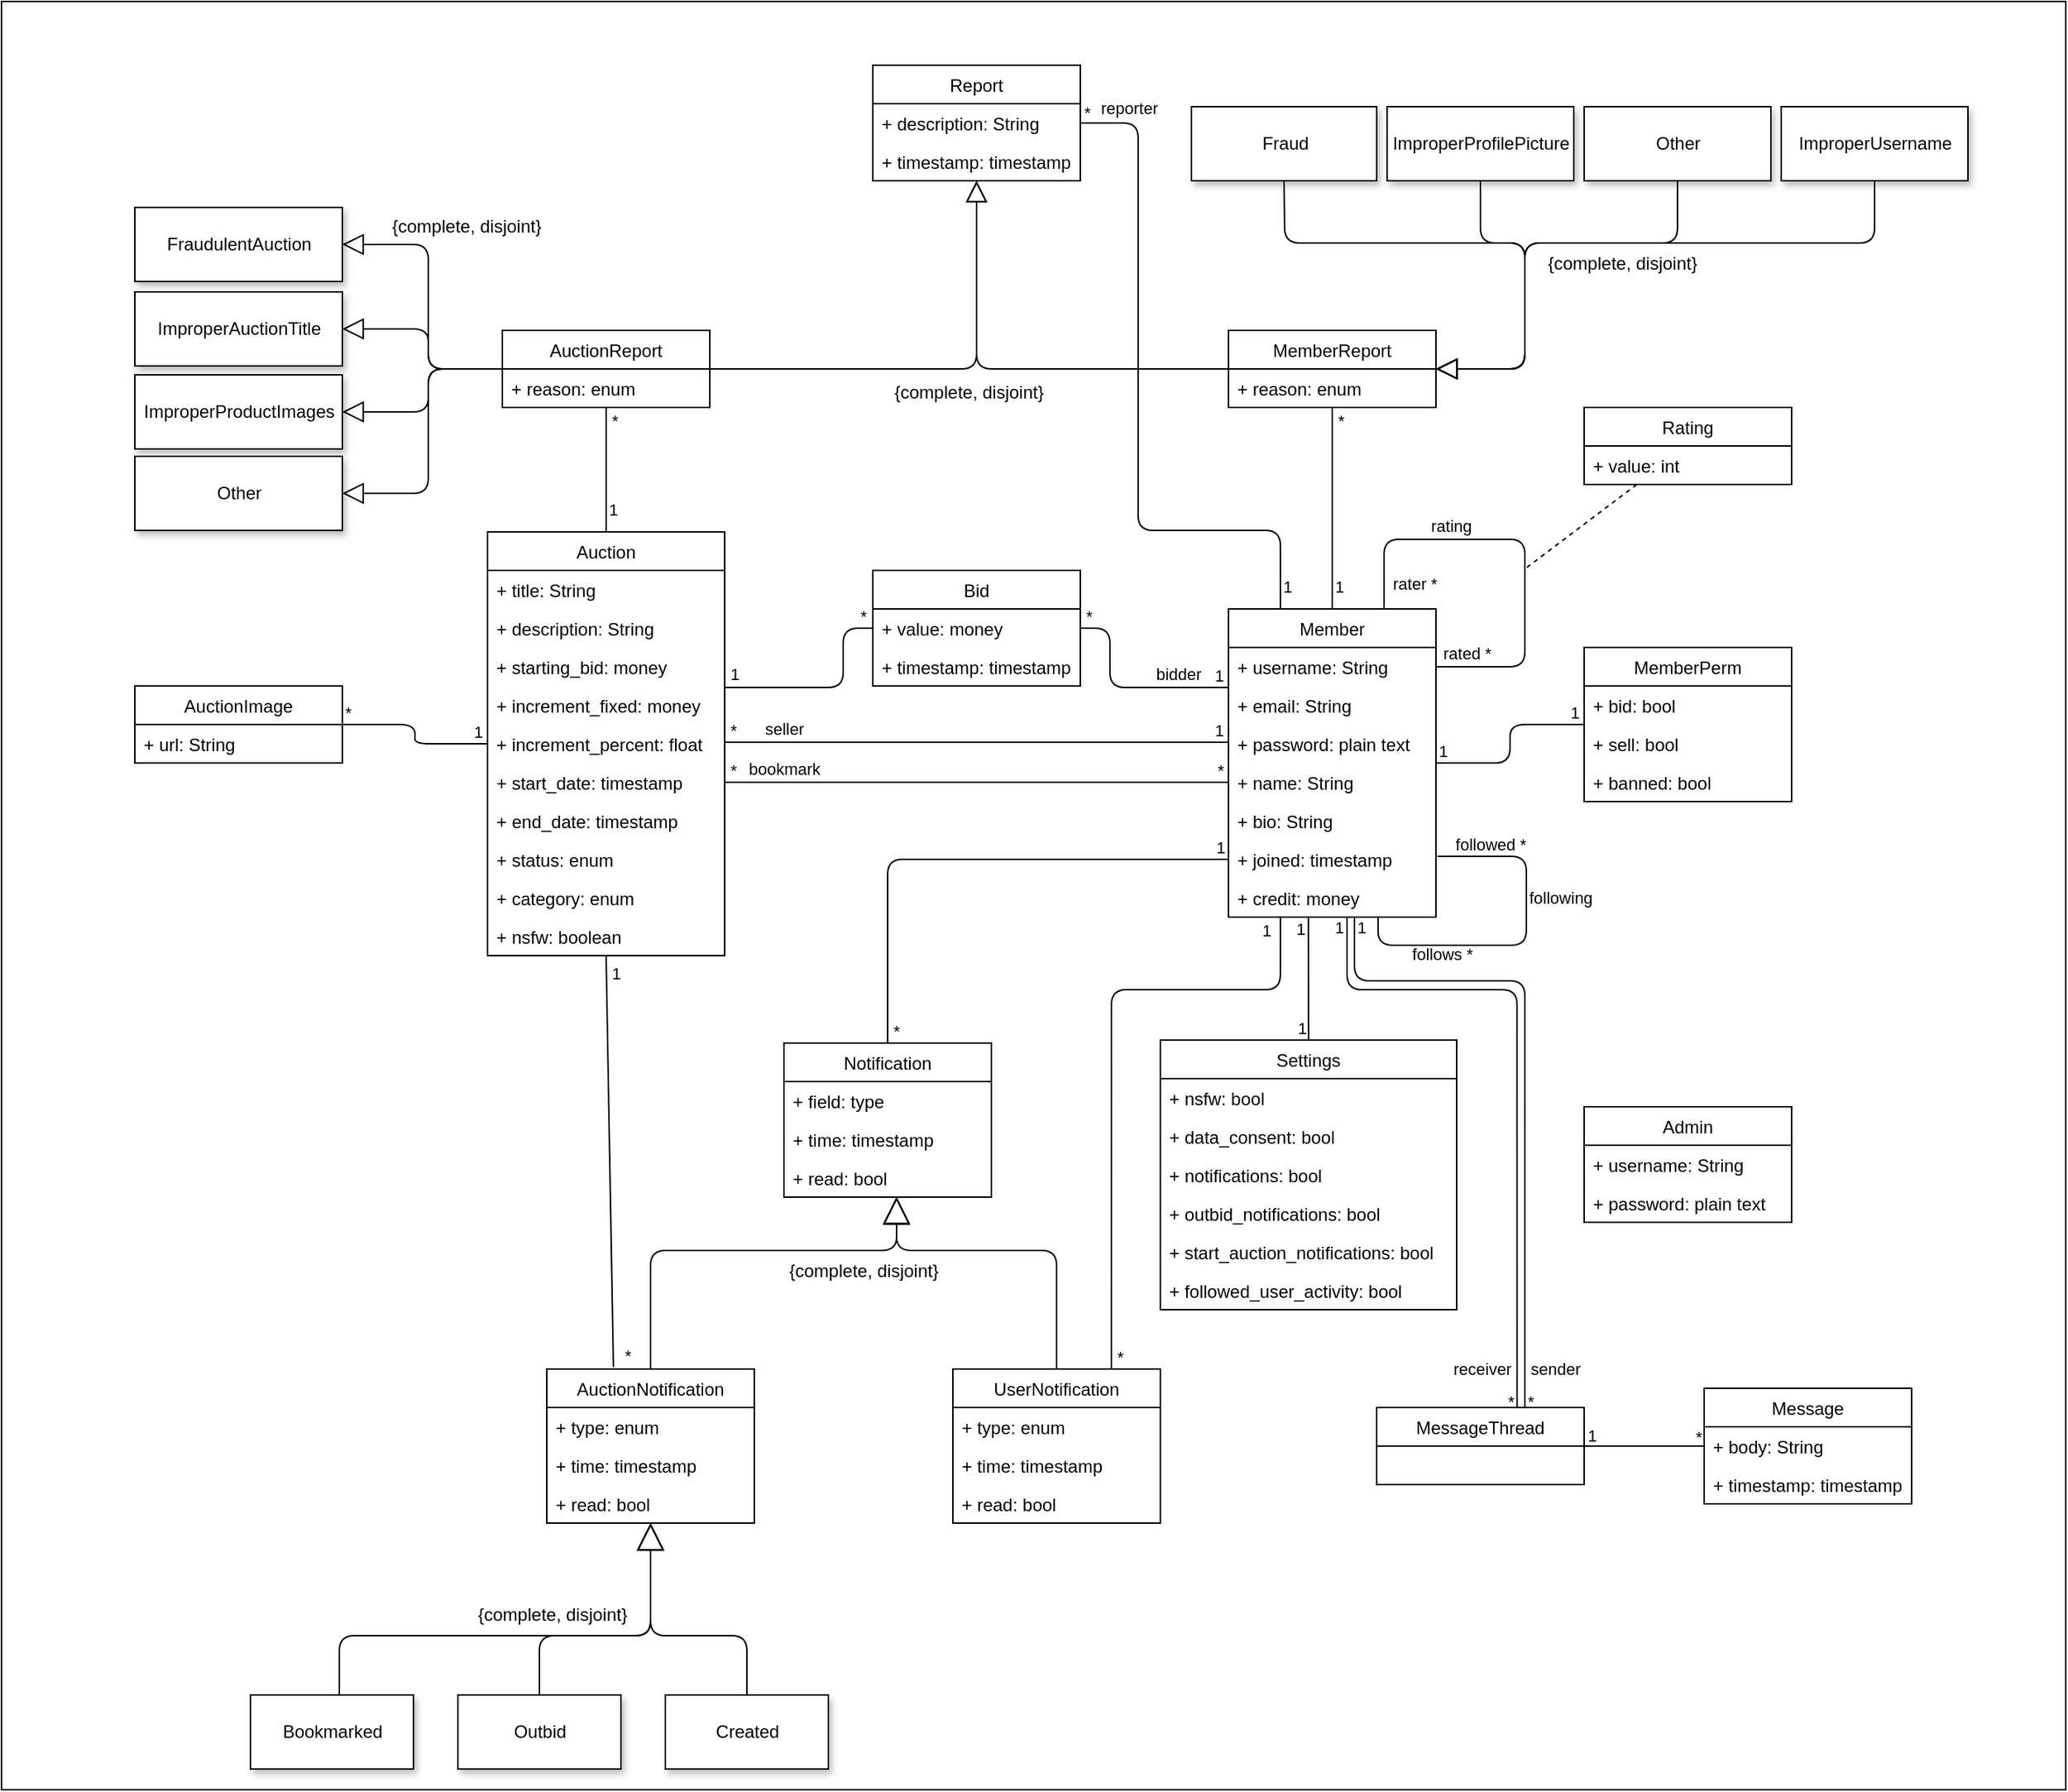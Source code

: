 <mxfile>
    <diagram id="5p2L-R4tzmacxb9t3PjI" name="Page-1">
        <mxGraphModel dx="1399" dy="810" grid="0" gridSize="20" guides="1" tooltips="1" connect="1" arrows="1" fold="1" page="0" pageScale="1" pageWidth="850" pageHeight="1100" math="0" shadow="0">
            <root>
                <mxCell id="0"/>
                <mxCell id="1" parent="0"/>
                <mxCell id="273" value="" style="rounded=0;whiteSpace=wrap;html=1;shadow=0;labelBackgroundColor=none;" parent="1" vertex="1">
                    <mxGeometry x="-708" y="-163" width="1393" height="1207" as="geometry"/>
                </mxCell>
                <mxCell id="2" value="Member" style="swimlane;fontStyle=0;childLayout=stackLayout;horizontal=1;startSize=26;fillColor=none;horizontalStack=0;resizeParent=1;resizeParentMax=0;resizeLast=0;collapsible=1;marginBottom=0;" parent="1" vertex="1">
                    <mxGeometry x="120" y="247" width="140" height="208" as="geometry">
                        <mxRectangle x="120" y="247" width="100" height="26" as="alternateBounds"/>
                    </mxGeometry>
                </mxCell>
                <mxCell id="14" value="+ username: String" style="text;strokeColor=none;fillColor=none;align=left;verticalAlign=top;spacingLeft=4;spacingRight=4;overflow=hidden;rotatable=0;points=[[0,0.5],[1,0.5]];portConstraint=eastwest;" parent="2" vertex="1">
                    <mxGeometry y="26" width="140" height="26" as="geometry"/>
                </mxCell>
                <mxCell id="277" value="+ email: String" style="text;strokeColor=none;fillColor=none;align=left;verticalAlign=top;spacingLeft=4;spacingRight=4;overflow=hidden;rotatable=0;points=[[0,0.5],[1,0.5]];portConstraint=eastwest;" vertex="1" parent="2">
                    <mxGeometry y="52" width="140" height="26" as="geometry"/>
                </mxCell>
                <mxCell id="4" value="+ password: plain text" style="text;strokeColor=none;fillColor=none;align=left;verticalAlign=top;spacingLeft=4;spacingRight=4;overflow=hidden;rotatable=0;points=[[0,0.5],[1,0.5]];portConstraint=eastwest;" parent="2" vertex="1">
                    <mxGeometry y="78" width="140" height="26" as="geometry"/>
                </mxCell>
                <mxCell id="3" value="+ name: String" style="text;strokeColor=none;fillColor=none;align=left;verticalAlign=top;spacingLeft=4;spacingRight=4;overflow=hidden;rotatable=0;points=[[0,0.5],[1,0.5]];portConstraint=eastwest;" parent="2" vertex="1">
                    <mxGeometry y="104" width="140" height="26" as="geometry"/>
                </mxCell>
                <mxCell id="18" value="+ bio: String" style="text;strokeColor=none;fillColor=none;align=left;verticalAlign=top;spacingLeft=4;spacingRight=4;overflow=hidden;rotatable=0;points=[[0,0.5],[1,0.5]];portConstraint=eastwest;" parent="2" vertex="1">
                    <mxGeometry y="130" width="140" height="26" as="geometry"/>
                </mxCell>
                <mxCell id="65" value="following" style="endArrow=none;html=1;edgeStyle=orthogonalEdgeStyle;labelPosition=right;verticalLabelPosition=middle;align=left;verticalAlign=middle;labelBackgroundColor=none;exitX=0.721;exitY=1.004;exitDx=0;exitDy=0;exitPerimeter=0;" parent="2" edge="1" source="279">
                    <mxGeometry x="0.264" relative="1" as="geometry">
                        <mxPoint x="101.0" y="156.0" as="sourcePoint"/>
                        <mxPoint x="141" y="167" as="targetPoint"/>
                        <mxPoint as="offset"/>
                        <Array as="points">
                            <mxPoint x="101" y="227"/>
                            <mxPoint x="201" y="227"/>
                            <mxPoint x="201" y="167"/>
                            <mxPoint x="141" y="167"/>
                        </Array>
                    </mxGeometry>
                </mxCell>
                <mxCell id="66" value="follows *" style="edgeLabel;resizable=0;html=1;align=center;verticalAlign=top;labelPosition=center;verticalLabelPosition=bottom;labelBackgroundColor=none;" parent="65" connectable="0" vertex="1">
                    <mxGeometry x="-1" relative="1" as="geometry">
                        <mxPoint x="43.06" y="11.9" as="offset"/>
                    </mxGeometry>
                </mxCell>
                <mxCell id="67" value="followed *" style="edgeLabel;resizable=0;html=1;align=right;verticalAlign=bottom;labelBackgroundColor=none;" parent="65" connectable="0" vertex="1">
                    <mxGeometry x="1" relative="1" as="geometry">
                        <mxPoint x="60" as="offset"/>
                    </mxGeometry>
                </mxCell>
                <mxCell id="102" value="rating" style="endArrow=none;html=1;edgeStyle=orthogonalEdgeStyle;labelPosition=center;verticalLabelPosition=top;align=center;verticalAlign=bottom;exitX=1;exitY=0.5;exitDx=0;exitDy=0;entryX=0.75;entryY=0;entryDx=0;entryDy=0;labelBackgroundColor=none;" parent="2" source="14" target="2" edge="1">
                    <mxGeometry x="0.361" relative="1" as="geometry">
                        <mxPoint x="130.004" y="-54" as="sourcePoint"/>
                        <mxPoint x="160" y="-47" as="targetPoint"/>
                        <mxPoint as="offset"/>
                        <Array as="points">
                            <mxPoint x="200" y="39"/>
                            <mxPoint x="200" y="-47"/>
                            <mxPoint x="105" y="-47"/>
                        </Array>
                    </mxGeometry>
                </mxCell>
                <mxCell id="103" value="rated *" style="edgeLabel;resizable=0;html=1;align=left;verticalAlign=bottom;labelBackgroundColor=none;" parent="102" connectable="0" vertex="1">
                    <mxGeometry x="-1" relative="1" as="geometry">
                        <mxPoint x="3" y="-1" as="offset"/>
                    </mxGeometry>
                </mxCell>
                <mxCell id="104" value="rater *" style="edgeLabel;resizable=0;html=1;align=left;verticalAlign=middle;labelPosition=right;verticalLabelPosition=middle;labelBackgroundColor=none;" parent="102" connectable="0" vertex="1">
                    <mxGeometry x="1" relative="1" as="geometry">
                        <mxPoint x="4" y="-17" as="offset"/>
                    </mxGeometry>
                </mxCell>
                <mxCell id="113" value="+ joined: timestamp" style="text;strokeColor=none;fillColor=none;align=left;verticalAlign=top;spacingLeft=4;spacingRight=4;overflow=hidden;rotatable=0;points=[[0,0.5],[1,0.5]];portConstraint=eastwest;" parent="2" vertex="1">
                    <mxGeometry y="156" width="140" height="26" as="geometry"/>
                </mxCell>
                <mxCell id="279" value="+ credit: money" style="text;strokeColor=none;fillColor=none;align=left;verticalAlign=top;spacingLeft=4;spacingRight=4;overflow=hidden;rotatable=0;points=[[0,0.5],[1,0.5]];portConstraint=eastwest;" vertex="1" parent="2">
                    <mxGeometry y="182" width="140" height="26" as="geometry"/>
                </mxCell>
                <mxCell id="6" value="Auction" style="swimlane;fontStyle=0;childLayout=stackLayout;horizontal=1;startSize=26;fillColor=none;horizontalStack=0;resizeParent=1;resizeParentMax=0;resizeLast=0;collapsible=1;marginBottom=0;" parent="1" vertex="1">
                    <mxGeometry x="-380" y="195" width="160" height="286" as="geometry">
                        <mxRectangle x="-380" y="195" width="67" height="26" as="alternateBounds"/>
                    </mxGeometry>
                </mxCell>
                <mxCell id="7" value="+ title: String" style="text;strokeColor=none;fillColor=none;align=left;verticalAlign=top;spacingLeft=4;spacingRight=4;overflow=hidden;rotatable=0;points=[[0,0.5],[1,0.5]];portConstraint=eastwest;" parent="6" vertex="1">
                    <mxGeometry y="26" width="160" height="26" as="geometry"/>
                </mxCell>
                <mxCell id="8" value="+ description: String" style="text;strokeColor=none;fillColor=none;align=left;verticalAlign=top;spacingLeft=4;spacingRight=4;overflow=hidden;rotatable=0;points=[[0,0.5],[1,0.5]];portConstraint=eastwest;" parent="6" vertex="1">
                    <mxGeometry y="52" width="160" height="26" as="geometry"/>
                </mxCell>
                <mxCell id="9" value="+ starting_bid: money" style="text;strokeColor=none;fillColor=none;align=left;verticalAlign=top;spacingLeft=4;spacingRight=4;overflow=hidden;rotatable=0;points=[[0,0.5],[1,0.5]];portConstraint=eastwest;" parent="6" vertex="1">
                    <mxGeometry y="78" width="160" height="26" as="geometry"/>
                </mxCell>
                <mxCell id="15" value="+ increment_fixed: money" style="text;strokeColor=none;fillColor=none;align=left;verticalAlign=top;spacingLeft=4;spacingRight=4;overflow=hidden;rotatable=0;points=[[0,0.5],[1,0.5]];portConstraint=eastwest;" parent="6" vertex="1">
                    <mxGeometry y="104" width="160" height="26" as="geometry"/>
                </mxCell>
                <mxCell id="16" value="+ increment_percent: float" style="text;strokeColor=none;fillColor=none;align=left;verticalAlign=top;spacingLeft=4;spacingRight=4;overflow=hidden;rotatable=0;points=[[0,0.5],[1,0.5]];portConstraint=eastwest;" parent="6" vertex="1">
                    <mxGeometry y="130" width="160" height="26" as="geometry"/>
                </mxCell>
                <mxCell id="17" value="+ start_date: timestamp" style="text;strokeColor=none;fillColor=none;align=left;verticalAlign=top;spacingLeft=4;spacingRight=4;overflow=hidden;rotatable=0;points=[[0,0.5],[1,0.5]];portConstraint=eastwest;" parent="6" vertex="1">
                    <mxGeometry y="156" width="160" height="26" as="geometry"/>
                </mxCell>
                <mxCell id="19" value="+ end_date: timestamp" style="text;strokeColor=none;fillColor=none;align=left;verticalAlign=top;spacingLeft=4;spacingRight=4;overflow=hidden;rotatable=0;points=[[0,0.5],[1,0.5]];portConstraint=eastwest;" parent="6" vertex="1">
                    <mxGeometry y="182" width="160" height="26" as="geometry"/>
                </mxCell>
                <mxCell id="20" value="+ status: enum" style="text;strokeColor=none;fillColor=none;align=left;verticalAlign=top;spacingLeft=4;spacingRight=4;overflow=hidden;rotatable=0;points=[[0,0.5],[1,0.5]];portConstraint=eastwest;" parent="6" vertex="1">
                    <mxGeometry y="208" width="160" height="26" as="geometry"/>
                </mxCell>
                <mxCell id="93" value="+ category: enum" style="text;strokeColor=none;fillColor=none;align=left;verticalAlign=top;spacingLeft=4;spacingRight=4;overflow=hidden;rotatable=0;points=[[0,0.5],[1,0.5]];portConstraint=eastwest;" parent="6" vertex="1">
                    <mxGeometry y="234" width="160" height="26" as="geometry"/>
                </mxCell>
                <mxCell id="288" value="+ nsfw: boolean" style="text;strokeColor=none;fillColor=none;align=left;verticalAlign=top;spacingLeft=4;spacingRight=4;overflow=hidden;rotatable=0;points=[[0,0.5],[1,0.5]];portConstraint=eastwest;" vertex="1" parent="6">
                    <mxGeometry y="260" width="160" height="26" as="geometry"/>
                </mxCell>
                <mxCell id="10" value="MemberPerm" style="swimlane;fontStyle=0;childLayout=stackLayout;horizontal=1;startSize=26;fillColor=none;horizontalStack=0;resizeParent=1;resizeParentMax=0;resizeLast=0;collapsible=1;marginBottom=0;" parent="1" vertex="1">
                    <mxGeometry x="360" y="273" width="140" height="104" as="geometry"/>
                </mxCell>
                <mxCell id="11" value="+ bid: bool" style="text;strokeColor=none;fillColor=none;align=left;verticalAlign=top;spacingLeft=4;spacingRight=4;overflow=hidden;rotatable=0;points=[[0,0.5],[1,0.5]];portConstraint=eastwest;" parent="10" vertex="1">
                    <mxGeometry y="26" width="140" height="26" as="geometry"/>
                </mxCell>
                <mxCell id="12" value="+ sell: bool" style="text;strokeColor=none;fillColor=none;align=left;verticalAlign=top;spacingLeft=4;spacingRight=4;overflow=hidden;rotatable=0;points=[[0,0.5],[1,0.5]];portConstraint=eastwest;" parent="10" vertex="1">
                    <mxGeometry y="52" width="140" height="26" as="geometry"/>
                </mxCell>
                <mxCell id="13" value="+ banned: bool" style="text;strokeColor=none;fillColor=none;align=left;verticalAlign=top;spacingLeft=4;spacingRight=4;overflow=hidden;rotatable=0;points=[[0,0.5],[1,0.5]];portConstraint=eastwest;" parent="10" vertex="1">
                    <mxGeometry y="78" width="140" height="26" as="geometry"/>
                </mxCell>
                <mxCell id="32" value="Bid" style="swimlane;fontStyle=0;childLayout=stackLayout;horizontal=1;startSize=26;fillColor=none;horizontalStack=0;resizeParent=1;resizeParentMax=0;resizeLast=0;collapsible=1;marginBottom=0;" parent="1" vertex="1">
                    <mxGeometry x="-120" y="221" width="140" height="78" as="geometry"/>
                </mxCell>
                <mxCell id="33" value="+ value: money" style="text;strokeColor=none;fillColor=none;align=left;verticalAlign=top;spacingLeft=4;spacingRight=4;overflow=hidden;rotatable=0;points=[[0,0.5],[1,0.5]];portConstraint=eastwest;" parent="32" vertex="1">
                    <mxGeometry y="26" width="140" height="26" as="geometry"/>
                </mxCell>
                <mxCell id="34" value="+ timestamp: timestamp" style="text;strokeColor=none;fillColor=none;align=left;verticalAlign=top;spacingLeft=4;spacingRight=4;overflow=hidden;rotatable=0;points=[[0,0.5],[1,0.5]];portConstraint=eastwest;" parent="32" vertex="1">
                    <mxGeometry y="52" width="140" height="26" as="geometry"/>
                </mxCell>
                <mxCell id="48" value="seller" style="endArrow=none;html=1;edgeStyle=orthogonalEdgeStyle;entryX=0;entryY=0.5;entryDx=0;entryDy=0;exitX=1;exitY=0.5;exitDx=0;exitDy=0;labelPosition=center;verticalLabelPosition=top;align=center;verticalAlign=bottom;labelBackgroundColor=none;" parent="1" edge="1">
                    <mxGeometry x="-0.765" relative="1" as="geometry">
                        <mxPoint x="-220" y="337" as="sourcePoint"/>
                        <mxPoint x="120" y="337" as="targetPoint"/>
                        <mxPoint as="offset"/>
                    </mxGeometry>
                </mxCell>
                <mxCell id="49" value="*" style="edgeLabel;resizable=0;html=1;align=left;verticalAlign=bottom;labelBackgroundColor=none;" parent="48" connectable="0" vertex="1">
                    <mxGeometry x="-1" relative="1" as="geometry">
                        <mxPoint x="2" as="offset"/>
                    </mxGeometry>
                </mxCell>
                <mxCell id="50" value="1" style="edgeLabel;resizable=0;html=1;align=right;verticalAlign=bottom;labelBackgroundColor=none;" parent="48" connectable="0" vertex="1">
                    <mxGeometry x="1" relative="1" as="geometry">
                        <mxPoint x="-3" as="offset"/>
                    </mxGeometry>
                </mxCell>
                <mxCell id="51" value="" style="endArrow=none;html=1;edgeStyle=orthogonalEdgeStyle;exitX=1.002;exitY=0.038;exitDx=0;exitDy=0;labelPosition=center;verticalLabelPosition=top;align=center;verticalAlign=bottom;exitPerimeter=0;" parent="1" source="15" target="32" edge="1">
                    <mxGeometry x="-0.316" relative="1" as="geometry">
                        <mxPoint x="-220" y="311.58" as="sourcePoint"/>
                        <mxPoint x="120" y="311.58" as="targetPoint"/>
                        <mxPoint as="offset"/>
                        <Array as="points">
                            <mxPoint x="-140" y="300"/>
                            <mxPoint x="-140" y="260"/>
                        </Array>
                    </mxGeometry>
                </mxCell>
                <mxCell id="52" value="1" style="edgeLabel;resizable=0;html=1;align=left;verticalAlign=bottom;labelBackgroundColor=none;" parent="51" connectable="0" vertex="1">
                    <mxGeometry x="-1" relative="1" as="geometry">
                        <mxPoint x="2" as="offset"/>
                    </mxGeometry>
                </mxCell>
                <mxCell id="53" value="*" style="edgeLabel;resizable=0;html=1;align=right;verticalAlign=bottom;labelBackgroundColor=none;" parent="51" connectable="0" vertex="1">
                    <mxGeometry x="1" relative="1" as="geometry">
                        <mxPoint x="-3" as="offset"/>
                    </mxGeometry>
                </mxCell>
                <mxCell id="54" value="" style="endArrow=none;html=1;edgeStyle=orthogonalEdgeStyle;" parent="1" source="2" target="10" edge="1">
                    <mxGeometry relative="1" as="geometry">
                        <mxPoint x="240" y="520" as="sourcePoint"/>
                        <mxPoint x="400" y="520" as="targetPoint"/>
                    </mxGeometry>
                </mxCell>
                <mxCell id="55" value="1" style="edgeLabel;resizable=0;html=1;align=left;verticalAlign=bottom;labelBackgroundColor=none;" parent="54" connectable="0" vertex="1">
                    <mxGeometry x="-1" relative="1" as="geometry"/>
                </mxCell>
                <mxCell id="56" value="1" style="edgeLabel;resizable=0;html=1;align=right;verticalAlign=bottom;labelBackgroundColor=none;" parent="54" connectable="0" vertex="1">
                    <mxGeometry x="1" relative="1" as="geometry">
                        <mxPoint x="-2.19" as="offset"/>
                    </mxGeometry>
                </mxCell>
                <mxCell id="58" value="Admin" style="swimlane;fontStyle=0;childLayout=stackLayout;horizontal=1;startSize=26;fillColor=none;horizontalStack=0;resizeParent=1;resizeParentMax=0;resizeLast=0;collapsible=1;marginBottom=0;" parent="1" vertex="1">
                    <mxGeometry x="360" y="583" width="140" height="78" as="geometry"/>
                </mxCell>
                <mxCell id="59" value="+ username: String" style="text;strokeColor=none;fillColor=none;align=left;verticalAlign=top;spacingLeft=4;spacingRight=4;overflow=hidden;rotatable=0;points=[[0,0.5],[1,0.5]];portConstraint=eastwest;" parent="58" vertex="1">
                    <mxGeometry y="26" width="140" height="26" as="geometry"/>
                </mxCell>
                <mxCell id="60" value="+ password: plain text" style="text;strokeColor=none;fillColor=none;align=left;verticalAlign=top;spacingLeft=4;spacingRight=4;overflow=hidden;rotatable=0;points=[[0,0.5],[1,0.5]];portConstraint=eastwest;" parent="58" vertex="1">
                    <mxGeometry y="52" width="140" height="26" as="geometry"/>
                </mxCell>
                <mxCell id="62" value="bookmark" style="endArrow=none;html=1;edgeStyle=orthogonalEdgeStyle;exitX=1;exitY=0.5;exitDx=0;exitDy=0;labelPosition=center;verticalLabelPosition=top;align=center;verticalAlign=bottom;labelBackgroundColor=none;" parent="1" edge="1">
                    <mxGeometry x="-0.765" relative="1" as="geometry">
                        <mxPoint x="-220" y="364" as="sourcePoint"/>
                        <mxPoint x="120" y="364" as="targetPoint"/>
                        <mxPoint as="offset"/>
                    </mxGeometry>
                </mxCell>
                <mxCell id="63" value="*" style="edgeLabel;resizable=0;html=1;align=left;verticalAlign=bottom;labelBackgroundColor=none;" parent="62" connectable="0" vertex="1">
                    <mxGeometry x="-1" relative="1" as="geometry">
                        <mxPoint x="2" as="offset"/>
                    </mxGeometry>
                </mxCell>
                <mxCell id="64" value="*" style="edgeLabel;resizable=0;html=1;align=right;verticalAlign=bottom;labelBackgroundColor=none;" parent="62" connectable="0" vertex="1">
                    <mxGeometry x="1" relative="1" as="geometry">
                        <mxPoint x="-3" as="offset"/>
                    </mxGeometry>
                </mxCell>
                <mxCell id="68" value="MemberReport" style="swimlane;fontStyle=0;childLayout=stackLayout;horizontal=1;startSize=26;fillColor=none;horizontalStack=0;resizeParent=1;resizeParentMax=0;resizeLast=0;collapsible=1;marginBottom=0;" parent="1" vertex="1">
                    <mxGeometry x="120" y="59" width="140" height="52" as="geometry"/>
                </mxCell>
                <mxCell id="69" value="+ reason: enum" style="text;strokeColor=none;fillColor=none;align=left;verticalAlign=top;spacingLeft=4;spacingRight=4;overflow=hidden;rotatable=0;points=[[0,0.5],[1,0.5]];portConstraint=eastwest;" parent="68" vertex="1">
                    <mxGeometry y="26" width="140" height="26" as="geometry"/>
                </mxCell>
                <mxCell id="72" value="AuctionReport" style="swimlane;fontStyle=0;childLayout=stackLayout;horizontal=1;startSize=26;fillColor=none;horizontalStack=0;resizeParent=1;resizeParentMax=0;resizeLast=0;collapsible=1;marginBottom=0;" parent="1" vertex="1">
                    <mxGeometry x="-370" y="59" width="140" height="52" as="geometry">
                        <mxRectangle x="-370" y="59" width="103" height="26" as="alternateBounds"/>
                    </mxGeometry>
                </mxCell>
                <mxCell id="73" value="+ reason: enum" style="text;strokeColor=none;fillColor=none;align=left;verticalAlign=top;spacingLeft=4;spacingRight=4;overflow=hidden;rotatable=0;points=[[0,0.5],[1,0.5]];portConstraint=eastwest;" parent="72" vertex="1">
                    <mxGeometry y="26" width="140" height="26" as="geometry"/>
                </mxCell>
                <mxCell id="76" value="Report" style="swimlane;fontStyle=0;childLayout=stackLayout;horizontal=1;startSize=26;fillColor=none;horizontalStack=0;resizeParent=1;resizeParentMax=0;resizeLast=0;collapsible=1;marginBottom=0;" parent="1" vertex="1">
                    <mxGeometry x="-120" y="-120" width="140" height="78" as="geometry"/>
                </mxCell>
                <mxCell id="77" value="+ description: String" style="text;strokeColor=none;fillColor=none;align=left;verticalAlign=top;spacingLeft=4;spacingRight=4;overflow=hidden;rotatable=0;points=[[0,0.5],[1,0.5]];portConstraint=eastwest;" parent="76" vertex="1">
                    <mxGeometry y="26" width="140" height="26" as="geometry"/>
                </mxCell>
                <mxCell id="78" value="+ timestamp: timestamp" style="text;strokeColor=none;fillColor=none;align=left;verticalAlign=top;spacingLeft=4;spacingRight=4;overflow=hidden;rotatable=0;points=[[0,0.5],[1,0.5]];portConstraint=eastwest;" parent="76" vertex="1">
                    <mxGeometry y="52" width="140" height="26" as="geometry"/>
                </mxCell>
                <mxCell id="80" value="" style="endArrow=block;endFill=0;endSize=12;html=1;" parent="1" source="68" target="76" edge="1">
                    <mxGeometry width="160" relative="1" as="geometry">
                        <mxPoint x="-160" y="80" as="sourcePoint"/>
                        <mxPoint y="80" as="targetPoint"/>
                        <Array as="points">
                            <mxPoint x="-50" y="85"/>
                        </Array>
                    </mxGeometry>
                </mxCell>
                <mxCell id="81" value="" style="endArrow=block;endFill=0;endSize=12;html=1;" parent="1" source="72" target="76" edge="1">
                    <mxGeometry width="160" relative="1" as="geometry">
                        <mxPoint x="140.279" y="79" as="sourcePoint"/>
                        <mxPoint x="39.721" y="4" as="targetPoint"/>
                        <Array as="points">
                            <mxPoint x="-50" y="85"/>
                        </Array>
                    </mxGeometry>
                </mxCell>
                <mxCell id="84" value="" style="endArrow=none;html=1;edgeStyle=orthogonalEdgeStyle;labelPosition=center;verticalLabelPosition=top;align=center;verticalAlign=bottom;" parent="1" source="72" target="6" edge="1">
                    <mxGeometry x="-0.309" relative="1" as="geometry">
                        <mxPoint x="-200" y="332" as="sourcePoint"/>
                        <mxPoint x="140" y="332" as="targetPoint"/>
                        <mxPoint as="offset"/>
                    </mxGeometry>
                </mxCell>
                <mxCell id="85" value="*" style="edgeLabel;resizable=0;html=1;align=left;verticalAlign=middle;labelPosition=right;verticalLabelPosition=middle;labelBackgroundColor=none;" parent="84" connectable="0" vertex="1">
                    <mxGeometry x="-1" relative="1" as="geometry">
                        <mxPoint x="2" y="9" as="offset"/>
                    </mxGeometry>
                </mxCell>
                <mxCell id="86" value="1" style="edgeLabel;resizable=0;html=1;align=left;verticalAlign=middle;labelPosition=right;verticalLabelPosition=middle;labelBackgroundColor=none;" parent="84" connectable="0" vertex="1">
                    <mxGeometry x="1" relative="1" as="geometry">
                        <mxPoint y="-14.95" as="offset"/>
                    </mxGeometry>
                </mxCell>
                <mxCell id="87" value="" style="endArrow=none;html=1;edgeStyle=orthogonalEdgeStyle;labelPosition=center;verticalLabelPosition=top;align=center;verticalAlign=bottom;" parent="1" source="68" target="2" edge="1">
                    <mxGeometry x="-0.309" relative="1" as="geometry">
                        <mxPoint x="-280" y="131" as="sourcePoint"/>
                        <mxPoint x="-280" y="215" as="targetPoint"/>
                        <mxPoint as="offset"/>
                    </mxGeometry>
                </mxCell>
                <mxCell id="88" value="*" style="edgeLabel;resizable=0;html=1;align=left;verticalAlign=middle;labelPosition=right;verticalLabelPosition=middle;labelBackgroundColor=none;" parent="87" connectable="0" vertex="1">
                    <mxGeometry x="-1" relative="1" as="geometry">
                        <mxPoint x="2" y="9" as="offset"/>
                    </mxGeometry>
                </mxCell>
                <mxCell id="89" value="1" style="edgeLabel;resizable=0;html=1;align=left;verticalAlign=middle;labelPosition=right;verticalLabelPosition=middle;labelBackgroundColor=none;" parent="87" connectable="0" vertex="1">
                    <mxGeometry x="1" relative="1" as="geometry">
                        <mxPoint y="-14.95" as="offset"/>
                    </mxGeometry>
                </mxCell>
                <mxCell id="90" value="reporter" style="endArrow=none;html=1;labelPosition=right;verticalLabelPosition=middle;align=left;verticalAlign=middle;entryX=0.25;entryY=0;entryDx=0;entryDy=0;labelBackgroundColor=none;" parent="1" source="76" target="2" edge="1">
                    <mxGeometry x="-0.948" y="10" relative="1" as="geometry">
                        <mxPoint x="210" y="131" as="sourcePoint"/>
                        <mxPoint x="210" y="267" as="targetPoint"/>
                        <mxPoint as="offset"/>
                        <Array as="points">
                            <mxPoint x="59" y="-81"/>
                            <mxPoint x="59" y="194"/>
                            <mxPoint x="155" y="194"/>
                        </Array>
                    </mxGeometry>
                </mxCell>
                <mxCell id="91" value="*" style="edgeLabel;resizable=0;html=1;align=right;verticalAlign=top;labelPosition=left;verticalLabelPosition=bottom;labelBackgroundColor=none;" parent="90" connectable="0" vertex="1">
                    <mxGeometry x="-1" relative="1" as="geometry">
                        <mxPoint x="7" y="-20" as="offset"/>
                    </mxGeometry>
                </mxCell>
                <mxCell id="92" value="1" style="edgeLabel;resizable=0;html=1;align=left;verticalAlign=middle;labelPosition=right;verticalLabelPosition=middle;labelBackgroundColor=none;" parent="90" connectable="0" vertex="1">
                    <mxGeometry x="1" relative="1" as="geometry">
                        <mxPoint y="-14.95" as="offset"/>
                    </mxGeometry>
                </mxCell>
                <mxCell id="98" value="Rating" style="swimlane;fontStyle=0;childLayout=stackLayout;horizontal=1;startSize=26;fillColor=none;horizontalStack=0;resizeParent=1;resizeParentMax=0;resizeLast=0;collapsible=1;marginBottom=0;" parent="1" vertex="1">
                    <mxGeometry x="360" y="111" width="140" height="52" as="geometry"/>
                </mxCell>
                <mxCell id="99" value="+ value: int" style="text;strokeColor=none;fillColor=none;align=left;verticalAlign=top;spacingLeft=4;spacingRight=4;overflow=hidden;rotatable=0;points=[[0,0.5],[1,0.5]];portConstraint=eastwest;" parent="98" vertex="1">
                    <mxGeometry y="26" width="140" height="26" as="geometry"/>
                </mxCell>
                <mxCell id="105" value="" style="endArrow=none;html=1;dashed=1;" parent="1" source="98" edge="1">
                    <mxGeometry relative="1" as="geometry">
                        <mxPoint x="-29.966" y="267" as="sourcePoint"/>
                        <mxPoint x="320" y="220" as="targetPoint"/>
                    </mxGeometry>
                </mxCell>
                <mxCell id="106" value="Settings" style="swimlane;fontStyle=0;childLayout=stackLayout;horizontal=1;startSize=26;fillColor=none;horizontalStack=0;resizeParent=1;resizeParentMax=0;resizeLast=0;collapsible=1;marginBottom=0;" parent="1" vertex="1">
                    <mxGeometry x="74" y="538" width="200" height="182" as="geometry"/>
                </mxCell>
                <mxCell id="107" value="+ nsfw: bool" style="text;strokeColor=none;fillColor=none;align=left;verticalAlign=top;spacingLeft=4;spacingRight=4;overflow=hidden;rotatable=0;points=[[0,0.5],[1,0.5]];portConstraint=eastwest;" parent="106" vertex="1">
                    <mxGeometry y="26" width="200" height="26" as="geometry"/>
                </mxCell>
                <mxCell id="114" value="+ data_consent: bool" style="text;strokeColor=none;fillColor=none;align=left;verticalAlign=top;spacingLeft=4;spacingRight=4;overflow=hidden;rotatable=0;points=[[0,0.5],[1,0.5]];portConstraint=eastwest;" parent="106" vertex="1">
                    <mxGeometry y="52" width="200" height="26" as="geometry"/>
                </mxCell>
                <mxCell id="115" value="+ notifications: bool" style="text;strokeColor=none;fillColor=none;align=left;verticalAlign=top;spacingLeft=4;spacingRight=4;overflow=hidden;rotatable=0;points=[[0,0.5],[1,0.5]];portConstraint=eastwest;" parent="106" vertex="1">
                    <mxGeometry y="78" width="200" height="26" as="geometry"/>
                </mxCell>
                <mxCell id="116" value="+ outbid_notifications: bool" style="text;strokeColor=none;fillColor=none;align=left;verticalAlign=top;spacingLeft=4;spacingRight=4;overflow=hidden;rotatable=0;points=[[0,0.5],[1,0.5]];portConstraint=eastwest;" parent="106" vertex="1">
                    <mxGeometry y="104" width="200" height="26" as="geometry"/>
                </mxCell>
                <mxCell id="117" value="+ start_auction_notifications: bool" style="text;strokeColor=none;fillColor=none;align=left;verticalAlign=top;spacingLeft=4;spacingRight=4;overflow=hidden;rotatable=0;points=[[0,0.5],[1,0.5]];portConstraint=eastwest;" parent="106" vertex="1">
                    <mxGeometry y="130" width="200" height="26" as="geometry"/>
                </mxCell>
                <mxCell id="118" value="+ followed_user_activity: bool" style="text;strokeColor=none;fillColor=none;align=left;verticalAlign=top;spacingLeft=4;spacingRight=4;overflow=hidden;rotatable=0;points=[[0,0.5],[1,0.5]];portConstraint=eastwest;" parent="106" vertex="1">
                    <mxGeometry y="156" width="200" height="26" as="geometry"/>
                </mxCell>
                <mxCell id="110" value="" style="endArrow=none;html=1;labelPosition=center;verticalLabelPosition=top;align=center;verticalAlign=bottom;exitX=0.5;exitY=0;exitDx=0;exitDy=0;entryX=0.385;entryY=0.999;entryDx=0;entryDy=0;entryPerimeter=0;" parent="1" source="106" target="279" edge="1">
                    <mxGeometry x="-0.765" relative="1" as="geometry">
                        <mxPoint x="-200" y="384" as="sourcePoint"/>
                        <mxPoint x="174" y="463" as="targetPoint"/>
                        <mxPoint as="offset"/>
                    </mxGeometry>
                </mxCell>
                <mxCell id="111" value="1" style="edgeLabel;resizable=0;html=1;align=right;verticalAlign=middle;labelPosition=left;verticalLabelPosition=middle;labelBackgroundColor=none;" parent="110" connectable="0" vertex="1">
                    <mxGeometry x="-1" relative="1" as="geometry">
                        <mxPoint x="-1" y="-8" as="offset"/>
                    </mxGeometry>
                </mxCell>
                <mxCell id="112" value="1" style="edgeLabel;resizable=0;html=1;align=right;verticalAlign=middle;labelPosition=left;verticalLabelPosition=middle;labelBackgroundColor=none;" parent="110" connectable="0" vertex="1">
                    <mxGeometry x="1" relative="1" as="geometry">
                        <mxPoint x="-1" y="8.11" as="offset"/>
                    </mxGeometry>
                </mxCell>
                <mxCell id="147" value="bidder" style="endArrow=none;html=1;edgeStyle=orthogonalEdgeStyle;labelPosition=center;verticalLabelPosition=top;align=center;verticalAlign=bottom;labelBackgroundColor=none;" parent="1" source="32" target="2" edge="1">
                    <mxGeometry x="0.515" relative="1" as="geometry">
                        <mxPoint x="60" y="300" as="sourcePoint"/>
                        <mxPoint x="-30" y="318" as="targetPoint"/>
                        <mxPoint as="offset"/>
                        <Array as="points">
                            <mxPoint x="40" y="260"/>
                            <mxPoint x="40" y="300"/>
                        </Array>
                    </mxGeometry>
                </mxCell>
                <mxCell id="148" value="*" style="edgeLabel;resizable=0;html=1;align=left;verticalAlign=bottom;labelBackgroundColor=none;" parent="147" connectable="0" vertex="1">
                    <mxGeometry x="-1" relative="1" as="geometry">
                        <mxPoint x="2" as="offset"/>
                    </mxGeometry>
                </mxCell>
                <mxCell id="149" value="1" style="edgeLabel;resizable=0;html=1;align=right;verticalAlign=bottom;labelBackgroundColor=none;" parent="147" connectable="0" vertex="1">
                    <mxGeometry x="1" relative="1" as="geometry">
                        <mxPoint x="-3" as="offset"/>
                    </mxGeometry>
                </mxCell>
                <mxCell id="150" value="Notification" style="swimlane;fontStyle=0;childLayout=stackLayout;horizontal=1;startSize=26;fillColor=none;horizontalStack=0;resizeParent=1;resizeParentMax=0;resizeLast=0;collapsible=1;marginBottom=0;" parent="1" vertex="1">
                    <mxGeometry x="-180" y="540" width="140" height="104" as="geometry"/>
                </mxCell>
                <mxCell id="151" value="+ field: type" style="text;strokeColor=none;fillColor=none;align=left;verticalAlign=top;spacingLeft=4;spacingRight=4;overflow=hidden;rotatable=0;points=[[0,0.5],[1,0.5]];portConstraint=eastwest;" parent="150" vertex="1">
                    <mxGeometry y="26" width="140" height="26" as="geometry"/>
                </mxCell>
                <mxCell id="152" value="+ time: timestamp" style="text;strokeColor=none;fillColor=none;align=left;verticalAlign=top;spacingLeft=4;spacingRight=4;overflow=hidden;rotatable=0;points=[[0,0.5],[1,0.5]];portConstraint=eastwest;" parent="150" vertex="1">
                    <mxGeometry y="52" width="140" height="26" as="geometry"/>
                </mxCell>
                <mxCell id="153" value="+ read: bool" style="text;strokeColor=none;fillColor=none;align=left;verticalAlign=top;spacingLeft=4;spacingRight=4;overflow=hidden;rotatable=0;points=[[0,0.5],[1,0.5]];portConstraint=eastwest;" parent="150" vertex="1">
                    <mxGeometry y="78" width="140" height="26" as="geometry"/>
                </mxCell>
                <mxCell id="154" value="" style="endArrow=none;html=1;edgeStyle=orthogonalEdgeStyle;entryX=0;entryY=0.5;entryDx=0;entryDy=0;exitX=0.5;exitY=0;exitDx=0;exitDy=0;" parent="1" source="150" target="113" edge="1">
                    <mxGeometry relative="1" as="geometry">
                        <mxPoint x="-100" y="455" as="sourcePoint"/>
                        <mxPoint x="60" y="455" as="targetPoint"/>
                    </mxGeometry>
                </mxCell>
                <mxCell id="155" value="*" style="edgeLabel;resizable=0;html=1;align=left;verticalAlign=bottom;labelBackgroundColor=none;" parent="154" connectable="0" vertex="1">
                    <mxGeometry x="-1" relative="1" as="geometry">
                        <mxPoint x="2" as="offset"/>
                    </mxGeometry>
                </mxCell>
                <mxCell id="156" value="1" style="edgeLabel;resizable=0;html=1;align=right;verticalAlign=bottom;labelBackgroundColor=none;" parent="154" connectable="0" vertex="1">
                    <mxGeometry x="1" relative="1" as="geometry">
                        <mxPoint x="-2" as="offset"/>
                    </mxGeometry>
                </mxCell>
                <mxCell id="164" value="AuctionNotification" style="swimlane;fontStyle=0;childLayout=stackLayout;horizontal=1;startSize=26;fillColor=none;horizontalStack=0;resizeParent=1;resizeParentMax=0;resizeLast=0;collapsible=1;marginBottom=0;shadow=0;" parent="1" vertex="1">
                    <mxGeometry x="-340" y="760" width="140" height="104" as="geometry">
                        <mxRectangle x="-340" y="760" width="140" height="26" as="alternateBounds"/>
                    </mxGeometry>
                </mxCell>
                <mxCell id="165" value="+ type: enum" style="text;strokeColor=none;fillColor=none;align=left;verticalAlign=top;spacingLeft=4;spacingRight=4;overflow=hidden;rotatable=0;points=[[0,0.5],[1,0.5]];portConstraint=eastwest;" parent="164" vertex="1">
                    <mxGeometry y="26" width="140" height="26" as="geometry"/>
                </mxCell>
                <mxCell id="166" value="+ time: timestamp" style="text;strokeColor=none;fillColor=none;align=left;verticalAlign=top;spacingLeft=4;spacingRight=4;overflow=hidden;rotatable=0;points=[[0,0.5],[1,0.5]];portConstraint=eastwest;" parent="164" vertex="1">
                    <mxGeometry y="52" width="140" height="26" as="geometry"/>
                </mxCell>
                <mxCell id="167" value="+ read: bool" style="text;strokeColor=none;fillColor=none;align=left;verticalAlign=top;spacingLeft=4;spacingRight=4;overflow=hidden;rotatable=0;points=[[0,0.5],[1,0.5]];portConstraint=eastwest;" parent="164" vertex="1">
                    <mxGeometry y="78" width="140" height="26" as="geometry"/>
                </mxCell>
                <mxCell id="168" value="UserNotification" style="swimlane;fontStyle=0;childLayout=stackLayout;horizontal=1;startSize=26;fillColor=none;horizontalStack=0;resizeParent=1;resizeParentMax=0;resizeLast=0;collapsible=1;marginBottom=0;" parent="1" vertex="1">
                    <mxGeometry x="-66" y="760" width="140" height="104" as="geometry"/>
                </mxCell>
                <mxCell id="169" value="+ type: enum" style="text;strokeColor=none;fillColor=none;align=left;verticalAlign=top;spacingLeft=4;spacingRight=4;overflow=hidden;rotatable=0;points=[[0,0.5],[1,0.5]];portConstraint=eastwest;" parent="168" vertex="1">
                    <mxGeometry y="26" width="140" height="26" as="geometry"/>
                </mxCell>
                <mxCell id="170" value="+ time: timestamp" style="text;strokeColor=none;fillColor=none;align=left;verticalAlign=top;spacingLeft=4;spacingRight=4;overflow=hidden;rotatable=0;points=[[0,0.5],[1,0.5]];portConstraint=eastwest;" parent="168" vertex="1">
                    <mxGeometry y="52" width="140" height="26" as="geometry"/>
                </mxCell>
                <mxCell id="171" value="+ read: bool" style="text;strokeColor=none;fillColor=none;align=left;verticalAlign=top;spacingLeft=4;spacingRight=4;overflow=hidden;rotatable=0;points=[[0,0.5],[1,0.5]];portConstraint=eastwest;" parent="168" vertex="1">
                    <mxGeometry y="78" width="140" height="26" as="geometry"/>
                </mxCell>
                <mxCell id="179" value="" style="endArrow=block;endSize=16;endFill=0;html=1;exitX=0.5;exitY=0;exitDx=0;exitDy=0;entryX=0.543;entryY=1.007;entryDx=0;entryDy=0;entryPerimeter=0;labelPosition=center;verticalLabelPosition=bottom;align=center;verticalAlign=top;" parent="1" source="164" target="153" edge="1">
                    <mxGeometry x="0.49" width="160" relative="1" as="geometry">
                        <mxPoint x="-400" y="640" as="sourcePoint"/>
                        <mxPoint x="-102" y="644" as="targetPoint"/>
                        <Array as="points">
                            <mxPoint x="-270" y="680"/>
                            <mxPoint x="-104" y="680"/>
                        </Array>
                        <mxPoint as="offset"/>
                    </mxGeometry>
                </mxCell>
                <mxCell id="180" value="" style="endArrow=block;endSize=16;endFill=0;html=1;entryX=0.543;entryY=0.987;entryDx=0;entryDy=0;entryPerimeter=0;exitX=0.5;exitY=0;exitDx=0;exitDy=0;labelPosition=center;verticalLabelPosition=bottom;align=center;verticalAlign=top;" parent="1" source="168" target="153" edge="1">
                    <mxGeometry x="0.14" width="160" relative="1" as="geometry">
                        <mxPoint x="-260" y="751.99" as="sourcePoint"/>
                        <mxPoint x="-110" y="675.998" as="targetPoint"/>
                        <Array as="points">
                            <mxPoint x="4" y="680"/>
                            <mxPoint x="-104" y="680"/>
                        </Array>
                        <mxPoint as="offset"/>
                    </mxGeometry>
                </mxCell>
                <mxCell id="181" value="" style="endArrow=none;html=1;edgeStyle=orthogonalEdgeStyle;exitX=0.764;exitY=0;exitDx=0;exitDy=0;exitPerimeter=0;entryX=0.25;entryY=1;entryDx=0;entryDy=0;" parent="1" source="168" target="2" edge="1">
                    <mxGeometry relative="1" as="geometry">
                        <mxPoint x="41" y="740" as="sourcePoint"/>
                        <mxPoint x="136" y="317" as="targetPoint"/>
                        <Array as="points">
                            <mxPoint x="41" y="504"/>
                            <mxPoint x="155" y="504"/>
                        </Array>
                    </mxGeometry>
                </mxCell>
                <mxCell id="182" value="*" style="edgeLabel;resizable=0;html=1;align=left;verticalAlign=bottom;labelBackgroundColor=none;" parent="181" connectable="0" vertex="1">
                    <mxGeometry x="-1" relative="1" as="geometry">
                        <mxPoint x="2.04" as="offset"/>
                    </mxGeometry>
                </mxCell>
                <mxCell id="183" value="1" style="edgeLabel;resizable=0;html=1;align=right;verticalAlign=bottom;labelBackgroundColor=none;" parent="181" connectable="0" vertex="1">
                    <mxGeometry x="1" relative="1" as="geometry">
                        <mxPoint x="-5.98" y="17.49" as="offset"/>
                    </mxGeometry>
                </mxCell>
                <mxCell id="184" value="" style="endArrow=none;html=1;entryX=0.321;entryY=-0.013;entryDx=0;entryDy=0;entryPerimeter=0;exitX=0.5;exitY=1;exitDx=0;exitDy=0;" parent="1" source="6" target="164" edge="1">
                    <mxGeometry relative="1" as="geometry">
                        <mxPoint x="-320" y="454" as="sourcePoint"/>
                        <mxPoint x="-259" y="581" as="targetPoint"/>
                    </mxGeometry>
                </mxCell>
                <mxCell id="185" value="1" style="edgeLabel;resizable=0;html=1;align=left;verticalAlign=bottom;labelBackgroundColor=none;" parent="184" connectable="0" vertex="1">
                    <mxGeometry x="-1" relative="1" as="geometry">
                        <mxPoint x="2.36" y="20.86" as="offset"/>
                    </mxGeometry>
                </mxCell>
                <mxCell id="186" value="*" style="edgeLabel;resizable=0;html=1;align=right;verticalAlign=bottom;labelBackgroundColor=none;" parent="184" connectable="0" vertex="1">
                    <mxGeometry x="1" relative="1" as="geometry">
                        <mxPoint x="12.84" y="0.6" as="offset"/>
                    </mxGeometry>
                </mxCell>
                <mxCell id="187" value="MessageThread" style="swimlane;fontStyle=0;childLayout=stackLayout;horizontal=1;startSize=26;fillColor=none;horizontalStack=0;resizeParent=1;resizeParentMax=0;resizeLast=0;collapsible=1;marginBottom=0;shadow=0;" parent="1" vertex="1">
                    <mxGeometry x="220" y="786" width="140" height="52" as="geometry"/>
                </mxCell>
                <mxCell id="195" value="" style="endArrow=none;html=1;edgeStyle=orthogonalEdgeStyle;labelPosition=right;verticalLabelPosition=middle;align=left;verticalAlign=middle;" parent="1" source="187" target="2" edge="1">
                    <mxGeometry relative="1" as="geometry">
                        <mxPoint x="345" y="740" as="sourcePoint"/>
                        <mxPoint x="587" y="699" as="targetPoint"/>
                        <Array as="points">
                            <mxPoint x="320" y="498"/>
                            <mxPoint x="205" y="498"/>
                        </Array>
                    </mxGeometry>
                </mxCell>
                <mxCell id="196" value="receiver" style="edgeLabel;resizable=0;html=1;align=right;verticalAlign=middle;labelPosition=left;verticalLabelPosition=middle;labelBackgroundColor=none;" parent="195" connectable="0" vertex="1">
                    <mxGeometry x="-1" relative="1" as="geometry">
                        <mxPoint x="-9.0" y="-26" as="offset"/>
                    </mxGeometry>
                </mxCell>
                <mxCell id="256" value="*" style="edgeLabel;html=1;align=left;verticalAlign=middle;resizable=0;points=[];labelPosition=right;verticalLabelPosition=middle;labelBackgroundColor=none;" parent="195" vertex="1" connectable="0">
                    <mxGeometry x="-0.829" y="1" relative="1" as="geometry">
                        <mxPoint x="1" y="33.7" as="offset"/>
                    </mxGeometry>
                </mxCell>
                <mxCell id="257" value="1" style="edgeLabel;html=1;align=left;verticalAlign=middle;resizable=0;points=[];labelPosition=right;verticalLabelPosition=middle;labelBackgroundColor=none;" parent="195" vertex="1" connectable="0">
                    <mxGeometry x="0.851" y="-1" relative="1" as="geometry">
                        <mxPoint x="-1" y="-26.4" as="offset"/>
                    </mxGeometry>
                </mxCell>
                <mxCell id="198" value="Outbid" style="html=1;shadow=1;" parent="1" vertex="1">
                    <mxGeometry x="-400" y="980" width="110" height="50" as="geometry"/>
                </mxCell>
                <mxCell id="199" value="Created" style="html=1;shadow=1;" parent="1" vertex="1">
                    <mxGeometry x="-260" y="980" width="110" height="50" as="geometry"/>
                </mxCell>
                <mxCell id="217" value="" style="endArrow=block;endSize=16;endFill=0;html=1;exitX=0.5;exitY=0;exitDx=0;exitDy=0;entryX=0.5;entryY=1;entryDx=0;entryDy=0;labelPosition=right;verticalLabelPosition=middle;align=left;verticalAlign=middle;" parent="1" source="198" target="164" edge="1">
                    <mxGeometry x="0.65" y="-10" width="160" relative="1" as="geometry">
                        <mxPoint x="-476" y="1031" as="sourcePoint"/>
                        <mxPoint x="-220" y="840" as="targetPoint"/>
                        <Array as="points">
                            <mxPoint x="-345" y="940"/>
                            <mxPoint x="-270" y="940"/>
                        </Array>
                        <mxPoint as="offset"/>
                    </mxGeometry>
                </mxCell>
                <mxCell id="218" value="" style="endArrow=block;endSize=16;endFill=0;html=1;" parent="1" source="199" target="164" edge="1">
                    <mxGeometry x="0.013" y="73" width="160" relative="1" as="geometry">
                        <mxPoint x="-456" y="1051" as="sourcePoint"/>
                        <mxPoint x="-230.98" y="863.922" as="targetPoint"/>
                        <Array as="points">
                            <mxPoint x="-205" y="940"/>
                            <mxPoint x="-270" y="940"/>
                        </Array>
                        <mxPoint as="offset"/>
                    </mxGeometry>
                </mxCell>
                <mxCell id="220" value="Bookmarked" style="html=1;shadow=1;" parent="1" vertex="1">
                    <mxGeometry x="-540" y="980" width="110" height="50" as="geometry"/>
                </mxCell>
                <mxCell id="221" value="" style="endArrow=block;endSize=16;endFill=0;html=1;exitX=0.5;exitY=0;exitDx=0;exitDy=0;labelPosition=right;verticalLabelPosition=middle;align=left;verticalAlign=middle;entryX=0.5;entryY=1;entryDx=0;entryDy=0;" parent="1" target="164" edge="1">
                    <mxGeometry x="0.65" y="-10" width="160" relative="1" as="geometry">
                        <mxPoint x="-480" y="980.0" as="sourcePoint"/>
                        <mxPoint x="-300" y="880" as="targetPoint"/>
                        <Array as="points">
                            <mxPoint x="-480" y="940"/>
                            <mxPoint x="-270" y="940"/>
                        </Array>
                        <mxPoint as="offset"/>
                    </mxGeometry>
                </mxCell>
                <mxCell id="224" value="FraudulentAuction" style="html=1;shadow=1;" parent="1" vertex="1">
                    <mxGeometry x="-618" y="-24" width="140" height="50" as="geometry"/>
                </mxCell>
                <mxCell id="236" value="ImproperProductImages" style="html=1;shadow=1;" parent="1" vertex="1">
                    <mxGeometry x="-618" y="89" width="140" height="50" as="geometry"/>
                </mxCell>
                <mxCell id="237" value="Fraud" style="html=1;shadow=1;" parent="1" vertex="1">
                    <mxGeometry x="95" y="-92" width="125" height="50" as="geometry"/>
                </mxCell>
                <mxCell id="238" value="ImproperProfilePicture" style="html=1;shadow=1;" parent="1" vertex="1">
                    <mxGeometry x="227" y="-92" width="126" height="50" as="geometry"/>
                </mxCell>
                <mxCell id="239" value="ImproperUsername" style="html=1;shadow=1;" parent="1" vertex="1">
                    <mxGeometry x="493" y="-92" width="126" height="50" as="geometry"/>
                </mxCell>
                <mxCell id="241" value="Other" style="html=1;shadow=1;" parent="1" vertex="1">
                    <mxGeometry x="360" y="-92" width="126" height="50" as="geometry"/>
                </mxCell>
                <mxCell id="242" value="" style="endArrow=block;endFill=0;endSize=12;html=1;exitX=0.5;exitY=1;exitDx=0;exitDy=0;" parent="1" source="238" target="68" edge="1">
                    <mxGeometry width="160" relative="1" as="geometry">
                        <mxPoint x="340" y="-20" as="sourcePoint"/>
                        <mxPoint x="340.0" y="-16" as="targetPoint"/>
                        <Array as="points">
                            <mxPoint x="290"/>
                            <mxPoint x="320"/>
                            <mxPoint x="320" y="85"/>
                        </Array>
                    </mxGeometry>
                </mxCell>
                <mxCell id="243" value="" style="endArrow=block;endFill=0;endSize=12;html=1;exitX=0.5;exitY=1;exitDx=0;exitDy=0;entryX=1;entryY=0.5;entryDx=0;entryDy=0;" parent="1" source="239" target="68" edge="1">
                    <mxGeometry width="160" relative="1" as="geometry">
                        <mxPoint x="566.0" y="-20" as="sourcePoint"/>
                        <mxPoint x="486.0" y="85.0" as="targetPoint"/>
                        <Array as="points">
                            <mxPoint x="556"/>
                            <mxPoint x="320"/>
                            <mxPoint x="320" y="85"/>
                        </Array>
                    </mxGeometry>
                </mxCell>
                <mxCell id="244" value="" style="endArrow=block;endFill=0;endSize=12;html=1;exitX=0.5;exitY=1;exitDx=0;exitDy=0;entryX=1;entryY=0.5;entryDx=0;entryDy=0;" parent="1" source="241" target="68" edge="1">
                    <mxGeometry width="160" relative="1" as="geometry">
                        <mxPoint x="380.0" y="20" as="sourcePoint"/>
                        <mxPoint x="300.0" y="125.0" as="targetPoint"/>
                        <Array as="points">
                            <mxPoint x="423"/>
                            <mxPoint x="320"/>
                            <mxPoint x="320" y="85"/>
                        </Array>
                    </mxGeometry>
                </mxCell>
                <mxCell id="245" value="" style="endArrow=block;endFill=0;endSize=12;html=1;exitX=0.5;exitY=1;exitDx=0;exitDy=0;entryX=1;entryY=0.5;entryDx=0;entryDy=0;" parent="1" source="237" target="68" edge="1">
                    <mxGeometry width="160" relative="1" as="geometry">
                        <mxPoint x="400.0" y="40" as="sourcePoint"/>
                        <mxPoint x="320.0" y="145.0" as="targetPoint"/>
                        <Array as="points">
                            <mxPoint x="158"/>
                            <mxPoint x="320"/>
                            <mxPoint x="320" y="85"/>
                        </Array>
                    </mxGeometry>
                </mxCell>
                <mxCell id="246" value="ImproperAuctionTitle" style="html=1;shadow=1;" parent="1" vertex="1">
                    <mxGeometry x="-618" y="33" width="140" height="50" as="geometry"/>
                </mxCell>
                <mxCell id="247" value="Other" style="html=1;shadow=1;" parent="1" vertex="1">
                    <mxGeometry x="-618" y="144" width="140" height="50" as="geometry"/>
                </mxCell>
                <mxCell id="248" value="" style="endArrow=block;endFill=0;endSize=12;html=1;exitX=0;exitY=0.5;exitDx=0;exitDy=0;entryX=1;entryY=0.5;entryDx=0;entryDy=0;" parent="1" source="72" target="224" edge="1">
                    <mxGeometry width="160" relative="1" as="geometry">
                        <mxPoint x="-466" y="7.0" as="sourcePoint"/>
                        <mxPoint x="-286.0" y="-120" as="targetPoint"/>
                        <Array as="points">
                            <mxPoint x="-420" y="85"/>
                            <mxPoint x="-420" y="1"/>
                        </Array>
                    </mxGeometry>
                </mxCell>
                <mxCell id="249" value="" style="endArrow=block;endFill=0;endSize=12;html=1;exitX=0;exitY=0.5;exitDx=0;exitDy=0;entryX=1;entryY=0.5;entryDx=0;entryDy=0;" parent="1" source="72" target="246" edge="1">
                    <mxGeometry width="160" relative="1" as="geometry">
                        <mxPoint x="-350" y="105.0" as="sourcePoint"/>
                        <mxPoint x="-458" y="21.0" as="targetPoint"/>
                        <Array as="points">
                            <mxPoint x="-420" y="85"/>
                            <mxPoint x="-420" y="58"/>
                        </Array>
                    </mxGeometry>
                </mxCell>
                <mxCell id="250" value="" style="endArrow=block;endFill=0;endSize=12;html=1;exitX=0;exitY=0.5;exitDx=0;exitDy=0;entryX=1;entryY=0.5;entryDx=0;entryDy=0;" parent="1" source="72" target="236" edge="1">
                    <mxGeometry width="160" relative="1" as="geometry">
                        <mxPoint x="-330" y="125.0" as="sourcePoint"/>
                        <mxPoint x="-438" y="41.0" as="targetPoint"/>
                        <Array as="points">
                            <mxPoint x="-420" y="85"/>
                            <mxPoint x="-420" y="114"/>
                        </Array>
                    </mxGeometry>
                </mxCell>
                <mxCell id="251" value="" style="endArrow=block;endFill=0;endSize=12;html=1;entryX=1;entryY=0.5;entryDx=0;entryDy=0;exitX=0;exitY=0.5;exitDx=0;exitDy=0;" parent="1" source="72" target="247" edge="1">
                    <mxGeometry width="160" relative="1" as="geometry">
                        <mxPoint x="-351" y="145" as="sourcePoint"/>
                        <mxPoint x="-418" y="61.0" as="targetPoint"/>
                        <Array as="points">
                            <mxPoint x="-420" y="85"/>
                            <mxPoint x="-420" y="169"/>
                        </Array>
                    </mxGeometry>
                </mxCell>
                <mxCell id="252" value="" style="endArrow=none;html=1;edgeStyle=orthogonalEdgeStyle;labelPosition=left;verticalLabelPosition=middle;align=right;verticalAlign=middle;" parent="1" target="2" edge="1">
                    <mxGeometry relative="1" as="geometry">
                        <mxPoint x="314.74" y="786" as="sourcePoint"/>
                        <mxPoint x="200" y="405.34" as="targetPoint"/>
                        <Array as="points">
                            <mxPoint x="315" y="504"/>
                            <mxPoint x="200" y="504"/>
                        </Array>
                    </mxGeometry>
                </mxCell>
                <mxCell id="253" value="sender" style="edgeLabel;resizable=0;html=1;align=left;verticalAlign=middle;labelPosition=right;verticalLabelPosition=middle;labelBackgroundColor=none;" parent="252" connectable="0" vertex="1">
                    <mxGeometry x="-1" relative="1" as="geometry">
                        <mxPoint x="7.26" y="-26" as="offset"/>
                    </mxGeometry>
                </mxCell>
                <mxCell id="255" value="*" style="edgeLabel;html=1;align=right;verticalAlign=middle;resizable=0;points=[];labelPosition=left;verticalLabelPosition=middle;labelBackgroundColor=none;" parent="252" vertex="1" connectable="0">
                    <mxGeometry x="-0.847" relative="1" as="geometry">
                        <mxPoint x="-1.73" y="29.25" as="offset"/>
                    </mxGeometry>
                </mxCell>
                <mxCell id="258" value="1" style="edgeLabel;html=1;align=right;verticalAlign=middle;resizable=0;points=[];labelPosition=left;verticalLabelPosition=middle;labelBackgroundColor=none;" parent="252" vertex="1" connectable="0">
                    <mxGeometry x="0.937" y="1" relative="1" as="geometry">
                        <mxPoint x="-1" y="-7.7" as="offset"/>
                    </mxGeometry>
                </mxCell>
                <mxCell id="260" value="Message" style="swimlane;fontStyle=0;childLayout=stackLayout;horizontal=1;startSize=26;fillColor=none;horizontalStack=0;resizeParent=1;resizeParentMax=0;resizeLast=0;collapsible=1;marginBottom=0;shadow=0;" parent="1" vertex="1">
                    <mxGeometry x="441" y="773" width="140" height="78" as="geometry"/>
                </mxCell>
                <mxCell id="261" value="+ body: String" style="text;strokeColor=none;fillColor=none;align=left;verticalAlign=top;spacingLeft=4;spacingRight=4;overflow=hidden;rotatable=0;points=[[0,0.5],[1,0.5]];portConstraint=eastwest;" parent="260" vertex="1">
                    <mxGeometry y="26" width="140" height="26" as="geometry"/>
                </mxCell>
                <mxCell id="262" value="+ timestamp: timestamp" style="text;strokeColor=none;fillColor=none;align=left;verticalAlign=top;spacingLeft=4;spacingRight=4;overflow=hidden;rotatable=0;points=[[0,0.5],[1,0.5]];portConstraint=eastwest;" parent="260" vertex="1">
                    <mxGeometry y="52" width="140" height="26" as="geometry"/>
                </mxCell>
                <mxCell id="263" value="" style="endArrow=none;html=1;" parent="1" source="187" target="260" edge="1">
                    <mxGeometry width="50" height="50" relative="1" as="geometry">
                        <mxPoint x="296" y="888" as="sourcePoint"/>
                        <mxPoint x="346" y="838" as="targetPoint"/>
                    </mxGeometry>
                </mxCell>
                <mxCell id="266" value="1" style="edgeLabel;html=1;align=center;verticalAlign=bottom;resizable=0;points=[];labelPosition=center;verticalLabelPosition=top;labelBackgroundColor=none;" parent="263" vertex="1" connectable="0">
                    <mxGeometry x="-0.452" y="-1" relative="1" as="geometry">
                        <mxPoint x="-17.26" as="offset"/>
                    </mxGeometry>
                </mxCell>
                <mxCell id="267" value="*" style="edgeLabel;html=1;align=center;verticalAlign=bottom;resizable=0;points=[];labelPosition=center;verticalLabelPosition=top;labelBackgroundColor=none;" parent="263" vertex="1" connectable="0">
                    <mxGeometry x="0.313" y="1" relative="1" as="geometry">
                        <mxPoint x="23.77" y="3" as="offset"/>
                    </mxGeometry>
                </mxCell>
                <mxCell id="268" value="{complete, disjoint}" style="text;html=1;strokeColor=none;fillColor=none;align=center;verticalAlign=middle;whiteSpace=wrap;rounded=0;shadow=0;" parent="1" vertex="1">
                    <mxGeometry x="326" y="4" width="120" height="20" as="geometry"/>
                </mxCell>
                <mxCell id="269" value="{complete, disjoint}" style="text;html=1;strokeColor=none;fillColor=none;align=center;verticalAlign=middle;whiteSpace=wrap;rounded=0;shadow=0;" parent="1" vertex="1">
                    <mxGeometry x="-115" y="91" width="120" height="20" as="geometry"/>
                </mxCell>
                <mxCell id="270" value="{complete, disjoint}" style="text;html=1;strokeColor=none;fillColor=none;align=center;verticalAlign=middle;whiteSpace=wrap;rounded=0;shadow=0;" parent="1" vertex="1">
                    <mxGeometry x="-396" y="916" width="120" height="20" as="geometry"/>
                </mxCell>
                <mxCell id="271" value="{complete, disjoint}" style="text;html=1;strokeColor=none;fillColor=none;align=center;verticalAlign=middle;whiteSpace=wrap;rounded=0;shadow=0;" parent="1" vertex="1">
                    <mxGeometry x="-186" y="684" width="120" height="20" as="geometry"/>
                </mxCell>
                <mxCell id="272" value="{complete, disjoint}" style="text;html=1;strokeColor=none;fillColor=none;align=center;verticalAlign=middle;whiteSpace=wrap;rounded=0;shadow=0;" parent="1" vertex="1">
                    <mxGeometry x="-454" y="-21" width="120" height="20" as="geometry"/>
                </mxCell>
                <mxCell id="280" value="AuctionImage" style="swimlane;fontStyle=0;childLayout=stackLayout;horizontal=1;startSize=26;fillColor=none;horizontalStack=0;resizeParent=1;resizeParentMax=0;resizeLast=0;collapsible=1;marginBottom=0;" vertex="1" parent="1">
                    <mxGeometry x="-618" y="299" width="140" height="52" as="geometry"/>
                </mxCell>
                <mxCell id="281" value="+ url: String" style="text;strokeColor=none;fillColor=none;align=left;verticalAlign=top;spacingLeft=4;spacingRight=4;overflow=hidden;rotatable=0;points=[[0,0.5],[1,0.5]];portConstraint=eastwest;" vertex="1" parent="280">
                    <mxGeometry y="26" width="140" height="26" as="geometry"/>
                </mxCell>
                <mxCell id="285" value="" style="endArrow=none;html=1;edgeStyle=orthogonalEdgeStyle;" edge="1" parent="1" source="280" target="6">
                    <mxGeometry relative="1" as="geometry">
                        <mxPoint x="-644" y="402" as="sourcePoint"/>
                        <mxPoint x="-484" y="402" as="targetPoint"/>
                    </mxGeometry>
                </mxCell>
                <mxCell id="286" value="*" style="edgeLabel;resizable=0;html=1;align=left;verticalAlign=bottom;labelBackgroundColor=none;" connectable="0" vertex="1" parent="285">
                    <mxGeometry x="-1" relative="1" as="geometry"/>
                </mxCell>
                <mxCell id="287" value="1" style="edgeLabel;resizable=0;html=1;align=right;verticalAlign=bottom;labelBackgroundColor=none;" connectable="0" vertex="1" parent="285">
                    <mxGeometry x="1" relative="1" as="geometry">
                        <mxPoint x="-2.1" as="offset"/>
                    </mxGeometry>
                </mxCell>
            </root>
        </mxGraphModel>
    </diagram>
</mxfile>